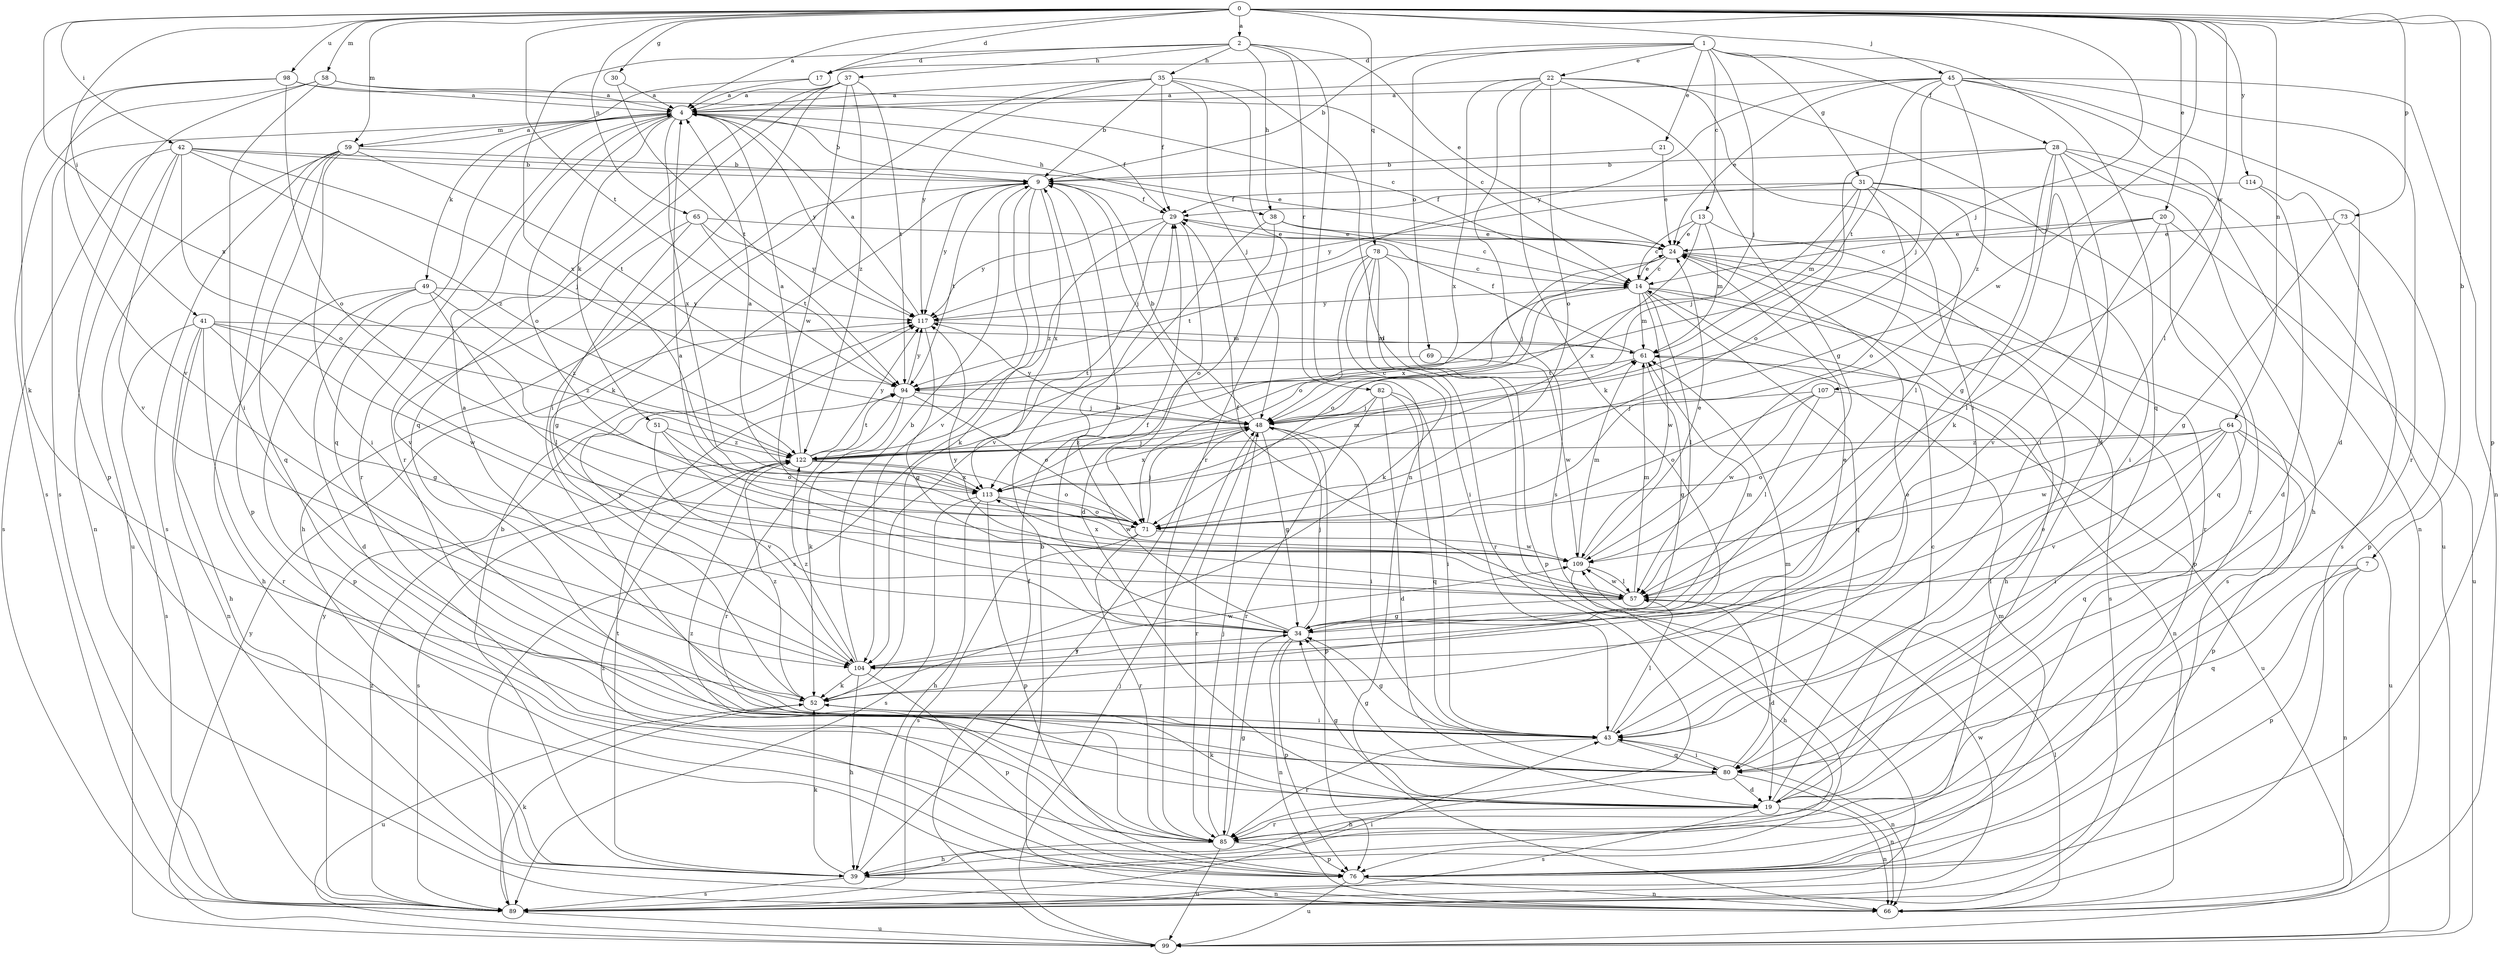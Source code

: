 strict digraph  {
0;
1;
2;
4;
7;
9;
13;
14;
17;
19;
20;
21;
22;
24;
28;
29;
30;
31;
34;
35;
37;
38;
39;
41;
42;
43;
45;
48;
49;
51;
52;
57;
58;
59;
61;
64;
65;
66;
69;
71;
73;
76;
78;
80;
82;
85;
89;
94;
98;
99;
104;
107;
109;
113;
114;
117;
122;
0 -> 2  [label=a];
0 -> 4  [label=a];
0 -> 7  [label=b];
0 -> 17  [label=d];
0 -> 20  [label=e];
0 -> 30  [label=g];
0 -> 41  [label=i];
0 -> 42  [label=i];
0 -> 45  [label=j];
0 -> 48  [label=j];
0 -> 58  [label=m];
0 -> 59  [label=m];
0 -> 64  [label=n];
0 -> 65  [label=n];
0 -> 73  [label=p];
0 -> 76  [label=p];
0 -> 78  [label=q];
0 -> 94  [label=t];
0 -> 98  [label=u];
0 -> 107  [label=w];
0 -> 109  [label=w];
0 -> 113  [label=x];
0 -> 114  [label=y];
1 -> 9  [label=b];
1 -> 13  [label=c];
1 -> 17  [label=d];
1 -> 21  [label=e];
1 -> 22  [label=e];
1 -> 28  [label=f];
1 -> 31  [label=g];
1 -> 48  [label=j];
1 -> 69  [label=o];
1 -> 80  [label=q];
2 -> 17  [label=d];
2 -> 24  [label=e];
2 -> 35  [label=h];
2 -> 37  [label=h];
2 -> 38  [label=h];
2 -> 66  [label=n];
2 -> 82  [label=r];
2 -> 113  [label=x];
4 -> 9  [label=b];
4 -> 29  [label=f];
4 -> 38  [label=h];
4 -> 49  [label=k];
4 -> 51  [label=k];
4 -> 59  [label=m];
4 -> 71  [label=o];
4 -> 80  [label=q];
4 -> 85  [label=r];
4 -> 113  [label=x];
4 -> 117  [label=y];
7 -> 57  [label=l];
7 -> 66  [label=n];
7 -> 76  [label=p];
7 -> 80  [label=q];
9 -> 29  [label=f];
9 -> 39  [label=h];
9 -> 48  [label=j];
9 -> 52  [label=k];
9 -> 94  [label=t];
9 -> 104  [label=v];
9 -> 113  [label=x];
9 -> 117  [label=y];
13 -> 14  [label=c];
13 -> 24  [label=e];
13 -> 61  [label=m];
13 -> 85  [label=r];
13 -> 113  [label=x];
14 -> 24  [label=e];
14 -> 39  [label=h];
14 -> 57  [label=l];
14 -> 61  [label=m];
14 -> 71  [label=o];
14 -> 80  [label=q];
14 -> 89  [label=s];
14 -> 109  [label=w];
14 -> 117  [label=y];
17 -> 4  [label=a];
17 -> 89  [label=s];
19 -> 14  [label=c];
19 -> 24  [label=e];
19 -> 34  [label=g];
19 -> 52  [label=k];
19 -> 66  [label=n];
19 -> 85  [label=r];
19 -> 89  [label=s];
19 -> 122  [label=z];
20 -> 14  [label=c];
20 -> 24  [label=e];
20 -> 57  [label=l];
20 -> 80  [label=q];
20 -> 99  [label=u];
20 -> 104  [label=v];
21 -> 9  [label=b];
21 -> 24  [label=e];
22 -> 4  [label=a];
22 -> 19  [label=d];
22 -> 34  [label=g];
22 -> 43  [label=i];
22 -> 52  [label=k];
22 -> 71  [label=o];
22 -> 89  [label=s];
22 -> 113  [label=x];
24 -> 14  [label=c];
24 -> 48  [label=j];
24 -> 76  [label=p];
24 -> 89  [label=s];
24 -> 113  [label=x];
28 -> 9  [label=b];
28 -> 34  [label=g];
28 -> 39  [label=h];
28 -> 43  [label=i];
28 -> 52  [label=k];
28 -> 66  [label=n];
28 -> 71  [label=o];
28 -> 99  [label=u];
29 -> 24  [label=e];
29 -> 71  [label=o];
29 -> 104  [label=v];
29 -> 117  [label=y];
29 -> 122  [label=z];
30 -> 4  [label=a];
30 -> 94  [label=t];
31 -> 29  [label=f];
31 -> 43  [label=i];
31 -> 48  [label=j];
31 -> 57  [label=l];
31 -> 61  [label=m];
31 -> 71  [label=o];
31 -> 85  [label=r];
31 -> 117  [label=y];
34 -> 9  [label=b];
34 -> 29  [label=f];
34 -> 48  [label=j];
34 -> 61  [label=m];
34 -> 66  [label=n];
34 -> 76  [label=p];
34 -> 104  [label=v];
35 -> 4  [label=a];
35 -> 9  [label=b];
35 -> 29  [label=f];
35 -> 48  [label=j];
35 -> 52  [label=k];
35 -> 57  [label=l];
35 -> 85  [label=r];
35 -> 117  [label=y];
37 -> 4  [label=a];
37 -> 43  [label=i];
37 -> 80  [label=q];
37 -> 85  [label=r];
37 -> 94  [label=t];
37 -> 109  [label=w];
37 -> 122  [label=z];
38 -> 14  [label=c];
38 -> 19  [label=d];
38 -> 24  [label=e];
38 -> 89  [label=s];
39 -> 9  [label=b];
39 -> 48  [label=j];
39 -> 52  [label=k];
39 -> 66  [label=n];
39 -> 89  [label=s];
39 -> 94  [label=t];
41 -> 34  [label=g];
41 -> 39  [label=h];
41 -> 61  [label=m];
41 -> 66  [label=n];
41 -> 85  [label=r];
41 -> 89  [label=s];
41 -> 109  [label=w];
41 -> 122  [label=z];
42 -> 9  [label=b];
42 -> 24  [label=e];
42 -> 48  [label=j];
42 -> 66  [label=n];
42 -> 71  [label=o];
42 -> 89  [label=s];
42 -> 104  [label=v];
42 -> 122  [label=z];
43 -> 24  [label=e];
43 -> 34  [label=g];
43 -> 57  [label=l];
43 -> 66  [label=n];
43 -> 80  [label=q];
43 -> 85  [label=r];
45 -> 4  [label=a];
45 -> 19  [label=d];
45 -> 24  [label=e];
45 -> 48  [label=j];
45 -> 57  [label=l];
45 -> 66  [label=n];
45 -> 85  [label=r];
45 -> 94  [label=t];
45 -> 117  [label=y];
45 -> 122  [label=z];
48 -> 9  [label=b];
48 -> 34  [label=g];
48 -> 43  [label=i];
48 -> 76  [label=p];
48 -> 85  [label=r];
48 -> 113  [label=x];
48 -> 117  [label=y];
48 -> 122  [label=z];
49 -> 19  [label=d];
49 -> 39  [label=h];
49 -> 57  [label=l];
49 -> 76  [label=p];
49 -> 117  [label=y];
49 -> 122  [label=z];
51 -> 57  [label=l];
51 -> 71  [label=o];
51 -> 104  [label=v];
51 -> 122  [label=z];
52 -> 4  [label=a];
52 -> 43  [label=i];
52 -> 99  [label=u];
52 -> 122  [label=z];
57 -> 4  [label=a];
57 -> 19  [label=d];
57 -> 29  [label=f];
57 -> 34  [label=g];
57 -> 61  [label=m];
57 -> 109  [label=w];
57 -> 117  [label=y];
58 -> 4  [label=a];
58 -> 14  [label=c];
58 -> 43  [label=i];
58 -> 76  [label=p];
58 -> 89  [label=s];
59 -> 4  [label=a];
59 -> 9  [label=b];
59 -> 43  [label=i];
59 -> 76  [label=p];
59 -> 80  [label=q];
59 -> 89  [label=s];
59 -> 94  [label=t];
59 -> 99  [label=u];
61 -> 29  [label=f];
61 -> 34  [label=g];
61 -> 66  [label=n];
61 -> 94  [label=t];
64 -> 43  [label=i];
64 -> 71  [label=o];
64 -> 76  [label=p];
64 -> 80  [label=q];
64 -> 99  [label=u];
64 -> 104  [label=v];
64 -> 109  [label=w];
64 -> 122  [label=z];
65 -> 24  [label=e];
65 -> 34  [label=g];
65 -> 94  [label=t];
65 -> 104  [label=v];
65 -> 117  [label=y];
66 -> 9  [label=b];
66 -> 57  [label=l];
69 -> 94  [label=t];
69 -> 109  [label=w];
71 -> 48  [label=j];
71 -> 85  [label=r];
71 -> 89  [label=s];
71 -> 109  [label=w];
73 -> 24  [label=e];
73 -> 34  [label=g];
73 -> 76  [label=p];
76 -> 61  [label=m];
76 -> 66  [label=n];
76 -> 99  [label=u];
76 -> 122  [label=z];
78 -> 14  [label=c];
78 -> 43  [label=i];
78 -> 52  [label=k];
78 -> 71  [label=o];
78 -> 76  [label=p];
78 -> 85  [label=r];
78 -> 94  [label=t];
80 -> 19  [label=d];
80 -> 34  [label=g];
80 -> 39  [label=h];
80 -> 43  [label=i];
80 -> 61  [label=m];
80 -> 66  [label=n];
82 -> 19  [label=d];
82 -> 43  [label=i];
82 -> 48  [label=j];
82 -> 80  [label=q];
82 -> 85  [label=r];
85 -> 34  [label=g];
85 -> 39  [label=h];
85 -> 48  [label=j];
85 -> 76  [label=p];
85 -> 99  [label=u];
89 -> 43  [label=i];
89 -> 52  [label=k];
89 -> 99  [label=u];
89 -> 109  [label=w];
89 -> 117  [label=y];
89 -> 122  [label=z];
94 -> 48  [label=j];
94 -> 52  [label=k];
94 -> 71  [label=o];
94 -> 85  [label=r];
94 -> 117  [label=y];
98 -> 4  [label=a];
98 -> 14  [label=c];
98 -> 52  [label=k];
98 -> 71  [label=o];
98 -> 104  [label=v];
99 -> 29  [label=f];
99 -> 48  [label=j];
99 -> 117  [label=y];
104 -> 9  [label=b];
104 -> 24  [label=e];
104 -> 39  [label=h];
104 -> 52  [label=k];
104 -> 76  [label=p];
104 -> 109  [label=w];
104 -> 117  [label=y];
104 -> 122  [label=z];
107 -> 48  [label=j];
107 -> 57  [label=l];
107 -> 71  [label=o];
107 -> 99  [label=u];
107 -> 109  [label=w];
109 -> 24  [label=e];
109 -> 39  [label=h];
109 -> 57  [label=l];
109 -> 61  [label=m];
109 -> 113  [label=x];
113 -> 4  [label=a];
113 -> 39  [label=h];
113 -> 61  [label=m];
113 -> 71  [label=o];
113 -> 76  [label=p];
113 -> 89  [label=s];
113 -> 109  [label=w];
114 -> 19  [label=d];
114 -> 29  [label=f];
114 -> 89  [label=s];
117 -> 4  [label=a];
117 -> 34  [label=g];
117 -> 61  [label=m];
122 -> 4  [label=a];
122 -> 14  [label=c];
122 -> 48  [label=j];
122 -> 71  [label=o];
122 -> 89  [label=s];
122 -> 94  [label=t];
122 -> 113  [label=x];
122 -> 117  [label=y];
}
